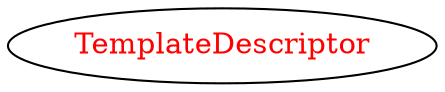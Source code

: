 digraph dependencyGraph {
 concentrate=true;
 ranksep="2.0";
 rankdir="LR"; 
 splines="ortho";
"TemplateDescriptor" [fontcolor="red"];
}